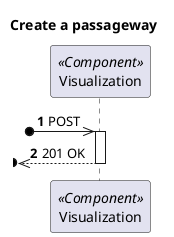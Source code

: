 @startuml Process View - Level 2 - Create a passageway
'https://plantuml.com/sequence-diagram

autonumber

skinparam packageStyle rect

title Create a passageway

participant "Visualization" as V <<Component>>

?o->> V : POST

activate V
?o<<--- V : 201 OK
deactivate V

@enduml
